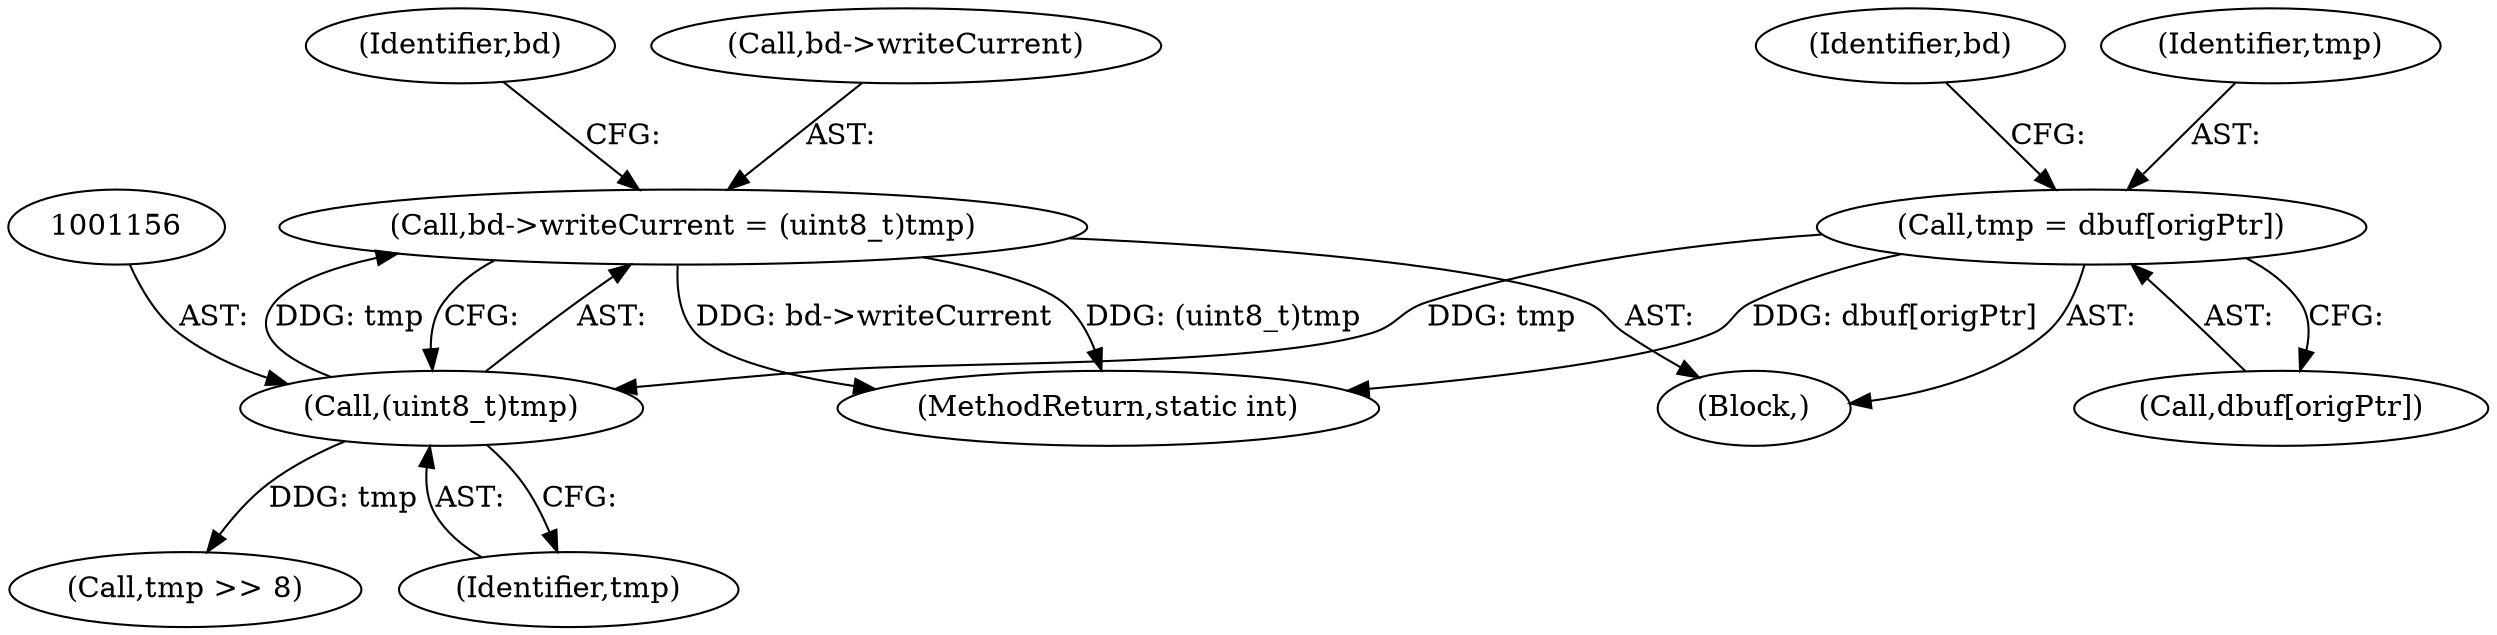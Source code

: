 digraph "0_busybox_0402cb32df015d9372578e3db27db47b33d5c7b0@API" {
"1001151" [label="(Call,bd->writeCurrent = (uint8_t)tmp)"];
"1001155" [label="(Call,(uint8_t)tmp)"];
"1001146" [label="(Call,tmp = dbuf[origPtr])"];
"1001155" [label="(Call,(uint8_t)tmp)"];
"1001146" [label="(Call,tmp = dbuf[origPtr])"];
"1001136" [label="(Block,)"];
"1001160" [label="(Identifier,bd)"];
"1001162" [label="(Call,tmp >> 8)"];
"1001148" [label="(Call,dbuf[origPtr])"];
"1001153" [label="(Identifier,bd)"];
"1001152" [label="(Call,bd->writeCurrent)"];
"1001147" [label="(Identifier,tmp)"];
"1001157" [label="(Identifier,tmp)"];
"1001151" [label="(Call,bd->writeCurrent = (uint8_t)tmp)"];
"1001177" [label="(MethodReturn,static int)"];
"1001151" -> "1001136"  [label="AST: "];
"1001151" -> "1001155"  [label="CFG: "];
"1001152" -> "1001151"  [label="AST: "];
"1001155" -> "1001151"  [label="AST: "];
"1001160" -> "1001151"  [label="CFG: "];
"1001151" -> "1001177"  [label="DDG: (uint8_t)tmp"];
"1001151" -> "1001177"  [label="DDG: bd->writeCurrent"];
"1001155" -> "1001151"  [label="DDG: tmp"];
"1001155" -> "1001157"  [label="CFG: "];
"1001156" -> "1001155"  [label="AST: "];
"1001157" -> "1001155"  [label="AST: "];
"1001146" -> "1001155"  [label="DDG: tmp"];
"1001155" -> "1001162"  [label="DDG: tmp"];
"1001146" -> "1001136"  [label="AST: "];
"1001146" -> "1001148"  [label="CFG: "];
"1001147" -> "1001146"  [label="AST: "];
"1001148" -> "1001146"  [label="AST: "];
"1001153" -> "1001146"  [label="CFG: "];
"1001146" -> "1001177"  [label="DDG: dbuf[origPtr]"];
}
